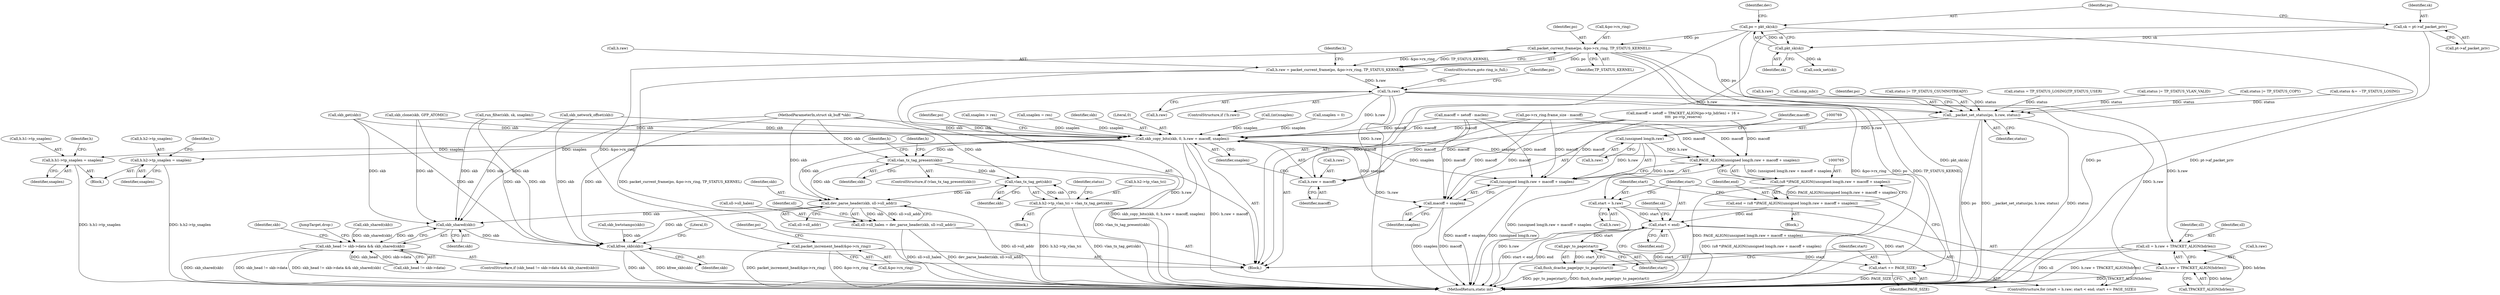 digraph "0_linux_13fcb7bd322164c67926ffe272846d4860196dc6_0@pointer" {
"1000367" [label="(Call,packet_current_frame(po, &po->rx_ring, TP_STATUS_KERNEL))"];
"1000157" [label="(Call,po = pkt_sk(sk))"];
"1000159" [label="(Call,pkt_sk(sk))"];
"1000152" [label="(Call,sk = pt->af_packet_priv)"];
"1000363" [label="(Call,h.raw = packet_current_frame(po, &po->rx_ring, TP_STATUS_KERNEL))"];
"1000375" [label="(Call,!h.raw)"];
"1000420" [label="(Call,skb_copy_bits(skb, 0, h.raw + macoff, snaplen))"];
"1000444" [label="(Call,h.h1->tp_snaplen = snaplen)"];
"1000555" [label="(Call,h.h2->tp_snaplen = snaplen)"];
"1000649" [label="(Call,vlan_tx_tag_present(skb))"];
"1000658" [label="(Call,vlan_tx_tag_get(skb))"];
"1000652" [label="(Call,h.h2->tp_vlan_tci = vlan_tx_tag_get(skb))"];
"1000701" [label="(Call,dev_parse_header(skb, sll->sll_addr))"];
"1000697" [label="(Call,sll->sll_halen = dev_parse_header(skb, sll->sll_addr))"];
"1000802" [label="(Call,skb_shared(skb))"];
"1000796" [label="(Call,skb_head != skb->data && skb_shared(skb))"];
"1000816" [label="(Call,kfree_skb(skb))"];
"1000766" [label="(Call,PAGE_ALIGN((unsigned long)h.raw + macoff + snaplen))"];
"1000764" [label="(Call,(u8 *)PAGE_ALIGN((unsigned long)h.raw + macoff + snaplen))"];
"1000762" [label="(Call,end = (u8 *)PAGE_ALIGN((unsigned long)h.raw + macoff + snaplen))"];
"1000782" [label="(Call,start < end)"];
"1000789" [label="(Call,pgv_to_page(start))"];
"1000785" [label="(Call,start += PAGE_SIZE)"];
"1000788" [label="(Call,flush_dcache_page(pgv_to_page(start)))"];
"1000767" [label="(Call,(unsigned long)h.raw + macoff + snaplen)"];
"1000773" [label="(Call,macoff + snaplen)"];
"1000423" [label="(Call,h.raw + macoff)"];
"1000689" [label="(Call,sll = h.raw + TPACKET_ALIGN(hdrlen))"];
"1000691" [label="(Call,h.raw + TPACKET_ALIGN(hdrlen))"];
"1000752" [label="(Call,__packet_set_status(po, h.raw, status))"];
"1000768" [label="(Call,(unsigned long)h.raw)"];
"1000777" [label="(Call,start = h.raw)"];
"1000380" [label="(Call,packet_increment_head(&po->rx_ring))"];
"1000561" [label="(Identifier,snaplen)"];
"1000797" [label="(Call,skb_head != skb->data)"];
"1000326" [label="(Call,skb_get(skb))"];
"1000699" [label="(Identifier,sll)"];
"1000753" [label="(Identifier,po)"];
"1000340" [label="(Call,po->rx_ring.frame_size - macoff)"];
"1000375" [label="(Call,!h.raw)"];
"1000661" [label="(Identifier,status)"];
"1000764" [label="(Call,(u8 *)PAGE_ALIGN((unsigned long)h.raw + macoff + snaplen))"];
"1000363" [label="(Call,h.raw = packet_current_frame(po, &po->rx_ring, TP_STATUS_KERNEL))"];
"1000376" [label="(Call,h.raw)"];
"1000555" [label="(Call,h.h2->tp_snaplen = snaplen)"];
"1000803" [label="(Identifier,skb)"];
"1000819" [label="(Literal,0)"];
"1000691" [label="(Call,h.raw + TPACKET_ALIGN(hdrlen))"];
"1000383" [label="(Identifier,po)"];
"1000377" [label="(Identifier,h)"];
"1000158" [label="(Identifier,po)"];
"1000815" [label="(JumpTarget,drop:)"];
"1000752" [label="(Call,__packet_set_status(po, h.raw, status))"];
"1000789" [label="(Call,pgv_to_page(start))"];
"1000792" [label="(Identifier,sk)"];
"1000444" [label="(Call,h.h1->tp_snaplen = snaplen)"];
"1000154" [label="(Call,pt->af_packet_priv)"];
"1000702" [label="(Identifier,skb)"];
"1000658" [label="(Call,vlan_tx_tag_get(skb))"];
"1000314" [label="(Call,skb_shared(skb))"];
"1000153" [label="(Identifier,sk)"];
"1000703" [label="(Call,sll->sll_addr)"];
"1000433" [label="(Block,)"];
"1000785" [label="(Call,start += PAGE_SIZE)"];
"1000206" [label="(Call,status |= TP_STATUS_CSUMNOTREADY)"];
"1000776" [label="(ControlStructure,for (start = h.raw; start < end; start += PAGE_SIZE))"];
"1000650" [label="(Identifier,skb)"];
"1000102" [label="(MethodParameterIn,struct sk_buff *skb)"];
"1000454" [label="(Identifier,h)"];
"1000757" [label="(Identifier,status)"];
"1000787" [label="(Identifier,PAGE_SIZE)"];
"1000421" [label="(Identifier,skb)"];
"1000770" [label="(Call,h.raw)"];
"1000565" [label="(Identifier,h)"];
"1000816" [label="(Call,kfree_skb(skb))"];
"1000766" [label="(Call,PAGE_ALIGN((unsigned long)h.raw + macoff + snaplen))"];
"1000319" [label="(Call,skb_clone(skb, GFP_ATOMIC))"];
"1000422" [label="(Literal,0)"];
"1000788" [label="(Call,flush_dcache_page(pgv_to_page(start)))"];
"1000708" [label="(Identifier,sll)"];
"1000774" [label="(Identifier,macoff)"];
"1000428" [label="(Identifier,snaplen)"];
"1000216" [label="(Call,run_filter(skb, sk, snaplen))"];
"1000159" [label="(Call,pkt_sk(sk))"];
"1000349" [label="(Call,(int)snaplen)"];
"1000450" [label="(Identifier,snaplen)"];
"1000165" [label="(Identifier,dev)"];
"1000238" [label="(Call,macoff = netoff = TPACKET_ALIGN(po->tp_hdrlen) + 16 +\n\t\t\t\t  po->tp_reserve)"];
"1000353" [label="(Call,snaplen = 0)"];
"1000697" [label="(Call,sll->sll_halen = dev_parse_header(skb, sll->sll_addr))"];
"1000160" [label="(Identifier,sk)"];
"1000143" [label="(Call,skb_hwtstamps(skb))"];
"1000373" [label="(Identifier,TP_STATUS_KERNEL)"];
"1000126" [label="(Call,status = TP_STATUS_LOSING|TP_STATUS_USER)"];
"1000659" [label="(Identifier,skb)"];
"1000695" [label="(Call,TPACKET_ALIGN(hdrlen))"];
"1000807" [label="(Identifier,skb)"];
"1000767" [label="(Call,(unsigned long)h.raw + macoff + snaplen)"];
"1000763" [label="(Identifier,end)"];
"1000778" [label="(Identifier,start)"];
"1000368" [label="(Identifier,po)"];
"1000690" [label="(Identifier,sll)"];
"1000777" [label="(Call,start = h.raw)"];
"1000106" [label="(Block,)"];
"1000166" [label="(Call,sock_net(sk))"];
"1000692" [label="(Call,h.raw)"];
"1000380" [label="(Call,packet_increment_head(&po->rx_ring))"];
"1000840" [label="(MethodReturn,static int)"];
"1000379" [label="(ControlStructure,goto ring_is_full;)"];
"1000431" [label="(Identifier,po)"];
"1000276" [label="(Call,macoff = netoff - maclen)"];
"1000701" [label="(Call,dev_parse_header(skb, sll->sll_addr))"];
"1000257" [label="(Call,skb_network_offset(skb))"];
"1000779" [label="(Call,h.raw)"];
"1000660" [label="(Call,status |= TP_STATUS_VLAN_VALID)"];
"1000364" [label="(Call,h.raw)"];
"1000423" [label="(Call,h.raw + macoff)"];
"1000689" [label="(Call,sll = h.raw + TPACKET_ALIGN(hdrlen))"];
"1000783" [label="(Identifier,start)"];
"1000768" [label="(Call,(unsigned long)h.raw)"];
"1000762" [label="(Call,end = (u8 *)PAGE_ALIGN((unsigned long)h.raw + macoff + snaplen))"];
"1000420" [label="(Call,skb_copy_bits(skb, 0, h.raw + macoff, snaplen))"];
"1000773" [label="(Call,macoff + snaplen)"];
"1000556" [label="(Call,h.h2->tp_snaplen)"];
"1000648" [label="(ControlStructure,if (vlan_tx_tag_present(skb)))"];
"1000786" [label="(Identifier,start)"];
"1000394" [label="(Call,status |= TP_STATUS_COPY)"];
"1000796" [label="(Call,skb_head != skb->data && skb_shared(skb))"];
"1000652" [label="(Call,h.h2->tp_vlan_tci = vlan_tx_tag_get(skb))"];
"1000655" [label="(Identifier,h)"];
"1000410" [label="(Call,status &= ~TP_STATUS_LOSING)"];
"1000775" [label="(Identifier,snaplen)"];
"1000157" [label="(Call,po = pkt_sk(sk))"];
"1000225" [label="(Call,snaplen > res)"];
"1000369" [label="(Call,&po->rx_ring)"];
"1000649" [label="(Call,vlan_tx_tag_present(skb))"];
"1000784" [label="(Identifier,end)"];
"1000651" [label="(Block,)"];
"1000668" [label="(Identifier,h)"];
"1000759" [label="(Block,)"];
"1000790" [label="(Identifier,start)"];
"1000424" [label="(Call,h.raw)"];
"1000427" [label="(Identifier,macoff)"];
"1000754" [label="(Call,h.raw)"];
"1000802" [label="(Call,skb_shared(skb))"];
"1000388" [label="(Identifier,po)"];
"1000152" [label="(Call,sk = pt->af_packet_priv)"];
"1000367" [label="(Call,packet_current_frame(po, &po->rx_ring, TP_STATUS_KERNEL))"];
"1000698" [label="(Call,sll->sll_halen)"];
"1000817" [label="(Identifier,skb)"];
"1000228" [label="(Call,snaplen = res)"];
"1000445" [label="(Call,h.h1->tp_snaplen)"];
"1000381" [label="(Call,&po->rx_ring)"];
"1000795" [label="(ControlStructure,if (skb_head != skb->data && skb_shared(skb)))"];
"1000782" [label="(Call,start < end)"];
"1000653" [label="(Call,h.h2->tp_vlan_tci)"];
"1000758" [label="(Call,smp_mb())"];
"1000374" [label="(ControlStructure,if (!h.raw))"];
"1000367" -> "1000363"  [label="AST: "];
"1000367" -> "1000373"  [label="CFG: "];
"1000368" -> "1000367"  [label="AST: "];
"1000369" -> "1000367"  [label="AST: "];
"1000373" -> "1000367"  [label="AST: "];
"1000363" -> "1000367"  [label="CFG: "];
"1000367" -> "1000840"  [label="DDG: &po->rx_ring"];
"1000367" -> "1000840"  [label="DDG: po"];
"1000367" -> "1000840"  [label="DDG: TP_STATUS_KERNEL"];
"1000367" -> "1000363"  [label="DDG: po"];
"1000367" -> "1000363"  [label="DDG: &po->rx_ring"];
"1000367" -> "1000363"  [label="DDG: TP_STATUS_KERNEL"];
"1000157" -> "1000367"  [label="DDG: po"];
"1000367" -> "1000380"  [label="DDG: &po->rx_ring"];
"1000367" -> "1000752"  [label="DDG: po"];
"1000157" -> "1000106"  [label="AST: "];
"1000157" -> "1000159"  [label="CFG: "];
"1000158" -> "1000157"  [label="AST: "];
"1000159" -> "1000157"  [label="AST: "];
"1000165" -> "1000157"  [label="CFG: "];
"1000157" -> "1000840"  [label="DDG: pkt_sk(sk)"];
"1000157" -> "1000840"  [label="DDG: po"];
"1000159" -> "1000157"  [label="DDG: sk"];
"1000159" -> "1000160"  [label="CFG: "];
"1000160" -> "1000159"  [label="AST: "];
"1000152" -> "1000159"  [label="DDG: sk"];
"1000159" -> "1000166"  [label="DDG: sk"];
"1000152" -> "1000106"  [label="AST: "];
"1000152" -> "1000154"  [label="CFG: "];
"1000153" -> "1000152"  [label="AST: "];
"1000154" -> "1000152"  [label="AST: "];
"1000158" -> "1000152"  [label="CFG: "];
"1000152" -> "1000840"  [label="DDG: pt->af_packet_priv"];
"1000363" -> "1000106"  [label="AST: "];
"1000364" -> "1000363"  [label="AST: "];
"1000377" -> "1000363"  [label="CFG: "];
"1000363" -> "1000840"  [label="DDG: packet_current_frame(po, &po->rx_ring, TP_STATUS_KERNEL)"];
"1000363" -> "1000375"  [label="DDG: h.raw"];
"1000375" -> "1000374"  [label="AST: "];
"1000375" -> "1000376"  [label="CFG: "];
"1000376" -> "1000375"  [label="AST: "];
"1000379" -> "1000375"  [label="CFG: "];
"1000383" -> "1000375"  [label="CFG: "];
"1000375" -> "1000840"  [label="DDG: h.raw"];
"1000375" -> "1000840"  [label="DDG: !h.raw"];
"1000375" -> "1000420"  [label="DDG: h.raw"];
"1000375" -> "1000423"  [label="DDG: h.raw"];
"1000375" -> "1000689"  [label="DDG: h.raw"];
"1000375" -> "1000691"  [label="DDG: h.raw"];
"1000375" -> "1000752"  [label="DDG: h.raw"];
"1000420" -> "1000106"  [label="AST: "];
"1000420" -> "1000428"  [label="CFG: "];
"1000421" -> "1000420"  [label="AST: "];
"1000422" -> "1000420"  [label="AST: "];
"1000423" -> "1000420"  [label="AST: "];
"1000428" -> "1000420"  [label="AST: "];
"1000431" -> "1000420"  [label="CFG: "];
"1000420" -> "1000840"  [label="DDG: skb_copy_bits(skb, 0, h.raw + macoff, snaplen)"];
"1000420" -> "1000840"  [label="DDG: h.raw + macoff"];
"1000216" -> "1000420"  [label="DDG: skb"];
"1000257" -> "1000420"  [label="DDG: skb"];
"1000326" -> "1000420"  [label="DDG: skb"];
"1000319" -> "1000420"  [label="DDG: skb"];
"1000102" -> "1000420"  [label="DDG: skb"];
"1000340" -> "1000420"  [label="DDG: macoff"];
"1000238" -> "1000420"  [label="DDG: macoff"];
"1000276" -> "1000420"  [label="DDG: macoff"];
"1000349" -> "1000420"  [label="DDG: snaplen"];
"1000353" -> "1000420"  [label="DDG: snaplen"];
"1000225" -> "1000420"  [label="DDG: snaplen"];
"1000228" -> "1000420"  [label="DDG: snaplen"];
"1000420" -> "1000444"  [label="DDG: snaplen"];
"1000420" -> "1000555"  [label="DDG: snaplen"];
"1000420" -> "1000649"  [label="DDG: skb"];
"1000420" -> "1000701"  [label="DDG: skb"];
"1000420" -> "1000766"  [label="DDG: snaplen"];
"1000420" -> "1000767"  [label="DDG: snaplen"];
"1000420" -> "1000773"  [label="DDG: snaplen"];
"1000444" -> "1000433"  [label="AST: "];
"1000444" -> "1000450"  [label="CFG: "];
"1000445" -> "1000444"  [label="AST: "];
"1000450" -> "1000444"  [label="AST: "];
"1000454" -> "1000444"  [label="CFG: "];
"1000444" -> "1000840"  [label="DDG: h.h1->tp_snaplen"];
"1000555" -> "1000433"  [label="AST: "];
"1000555" -> "1000561"  [label="CFG: "];
"1000556" -> "1000555"  [label="AST: "];
"1000561" -> "1000555"  [label="AST: "];
"1000565" -> "1000555"  [label="CFG: "];
"1000555" -> "1000840"  [label="DDG: h.h2->tp_snaplen"];
"1000649" -> "1000648"  [label="AST: "];
"1000649" -> "1000650"  [label="CFG: "];
"1000650" -> "1000649"  [label="AST: "];
"1000655" -> "1000649"  [label="CFG: "];
"1000668" -> "1000649"  [label="CFG: "];
"1000649" -> "1000840"  [label="DDG: vlan_tx_tag_present(skb)"];
"1000102" -> "1000649"  [label="DDG: skb"];
"1000649" -> "1000658"  [label="DDG: skb"];
"1000649" -> "1000701"  [label="DDG: skb"];
"1000658" -> "1000652"  [label="AST: "];
"1000658" -> "1000659"  [label="CFG: "];
"1000659" -> "1000658"  [label="AST: "];
"1000652" -> "1000658"  [label="CFG: "];
"1000658" -> "1000652"  [label="DDG: skb"];
"1000102" -> "1000658"  [label="DDG: skb"];
"1000658" -> "1000701"  [label="DDG: skb"];
"1000652" -> "1000651"  [label="AST: "];
"1000653" -> "1000652"  [label="AST: "];
"1000661" -> "1000652"  [label="CFG: "];
"1000652" -> "1000840"  [label="DDG: h.h2->tp_vlan_tci"];
"1000652" -> "1000840"  [label="DDG: vlan_tx_tag_get(skb)"];
"1000701" -> "1000697"  [label="AST: "];
"1000701" -> "1000703"  [label="CFG: "];
"1000702" -> "1000701"  [label="AST: "];
"1000703" -> "1000701"  [label="AST: "];
"1000697" -> "1000701"  [label="CFG: "];
"1000701" -> "1000840"  [label="DDG: sll->sll_addr"];
"1000701" -> "1000697"  [label="DDG: skb"];
"1000701" -> "1000697"  [label="DDG: sll->sll_addr"];
"1000102" -> "1000701"  [label="DDG: skb"];
"1000701" -> "1000802"  [label="DDG: skb"];
"1000701" -> "1000816"  [label="DDG: skb"];
"1000697" -> "1000106"  [label="AST: "];
"1000698" -> "1000697"  [label="AST: "];
"1000708" -> "1000697"  [label="CFG: "];
"1000697" -> "1000840"  [label="DDG: dev_parse_header(skb, sll->sll_addr)"];
"1000697" -> "1000840"  [label="DDG: sll->sll_halen"];
"1000802" -> "1000796"  [label="AST: "];
"1000802" -> "1000803"  [label="CFG: "];
"1000803" -> "1000802"  [label="AST: "];
"1000796" -> "1000802"  [label="CFG: "];
"1000802" -> "1000796"  [label="DDG: skb"];
"1000216" -> "1000802"  [label="DDG: skb"];
"1000257" -> "1000802"  [label="DDG: skb"];
"1000326" -> "1000802"  [label="DDG: skb"];
"1000319" -> "1000802"  [label="DDG: skb"];
"1000102" -> "1000802"  [label="DDG: skb"];
"1000802" -> "1000816"  [label="DDG: skb"];
"1000796" -> "1000795"  [label="AST: "];
"1000796" -> "1000797"  [label="CFG: "];
"1000797" -> "1000796"  [label="AST: "];
"1000807" -> "1000796"  [label="CFG: "];
"1000815" -> "1000796"  [label="CFG: "];
"1000796" -> "1000840"  [label="DDG: skb_head != skb->data && skb_shared(skb)"];
"1000796" -> "1000840"  [label="DDG: skb_shared(skb)"];
"1000796" -> "1000840"  [label="DDG: skb_head != skb->data"];
"1000797" -> "1000796"  [label="DDG: skb_head"];
"1000797" -> "1000796"  [label="DDG: skb->data"];
"1000314" -> "1000796"  [label="DDG: skb_shared(skb)"];
"1000816" -> "1000106"  [label="AST: "];
"1000816" -> "1000817"  [label="CFG: "];
"1000817" -> "1000816"  [label="AST: "];
"1000819" -> "1000816"  [label="CFG: "];
"1000816" -> "1000840"  [label="DDG: kfree_skb(skb)"];
"1000816" -> "1000840"  [label="DDG: skb"];
"1000216" -> "1000816"  [label="DDG: skb"];
"1000143" -> "1000816"  [label="DDG: skb"];
"1000257" -> "1000816"  [label="DDG: skb"];
"1000326" -> "1000816"  [label="DDG: skb"];
"1000319" -> "1000816"  [label="DDG: skb"];
"1000102" -> "1000816"  [label="DDG: skb"];
"1000766" -> "1000764"  [label="AST: "];
"1000766" -> "1000767"  [label="CFG: "];
"1000767" -> "1000766"  [label="AST: "];
"1000764" -> "1000766"  [label="CFG: "];
"1000766" -> "1000840"  [label="DDG: (unsigned long)h.raw + macoff + snaplen"];
"1000766" -> "1000764"  [label="DDG: (unsigned long)h.raw + macoff + snaplen"];
"1000768" -> "1000766"  [label="DDG: h.raw"];
"1000340" -> "1000766"  [label="DDG: macoff"];
"1000238" -> "1000766"  [label="DDG: macoff"];
"1000276" -> "1000766"  [label="DDG: macoff"];
"1000764" -> "1000762"  [label="AST: "];
"1000765" -> "1000764"  [label="AST: "];
"1000762" -> "1000764"  [label="CFG: "];
"1000764" -> "1000840"  [label="DDG: PAGE_ALIGN((unsigned long)h.raw + macoff + snaplen)"];
"1000764" -> "1000762"  [label="DDG: PAGE_ALIGN((unsigned long)h.raw + macoff + snaplen)"];
"1000762" -> "1000759"  [label="AST: "];
"1000763" -> "1000762"  [label="AST: "];
"1000778" -> "1000762"  [label="CFG: "];
"1000762" -> "1000840"  [label="DDG: (u8 *)PAGE_ALIGN((unsigned long)h.raw + macoff + snaplen)"];
"1000762" -> "1000782"  [label="DDG: end"];
"1000782" -> "1000776"  [label="AST: "];
"1000782" -> "1000784"  [label="CFG: "];
"1000783" -> "1000782"  [label="AST: "];
"1000784" -> "1000782"  [label="AST: "];
"1000790" -> "1000782"  [label="CFG: "];
"1000792" -> "1000782"  [label="CFG: "];
"1000782" -> "1000840"  [label="DDG: start"];
"1000782" -> "1000840"  [label="DDG: start < end"];
"1000782" -> "1000840"  [label="DDG: end"];
"1000785" -> "1000782"  [label="DDG: start"];
"1000777" -> "1000782"  [label="DDG: start"];
"1000782" -> "1000789"  [label="DDG: start"];
"1000789" -> "1000788"  [label="AST: "];
"1000789" -> "1000790"  [label="CFG: "];
"1000790" -> "1000789"  [label="AST: "];
"1000788" -> "1000789"  [label="CFG: "];
"1000789" -> "1000785"  [label="DDG: start"];
"1000789" -> "1000788"  [label="DDG: start"];
"1000785" -> "1000776"  [label="AST: "];
"1000785" -> "1000787"  [label="CFG: "];
"1000786" -> "1000785"  [label="AST: "];
"1000787" -> "1000785"  [label="AST: "];
"1000783" -> "1000785"  [label="CFG: "];
"1000785" -> "1000840"  [label="DDG: PAGE_SIZE"];
"1000788" -> "1000776"  [label="AST: "];
"1000786" -> "1000788"  [label="CFG: "];
"1000788" -> "1000840"  [label="DDG: pgv_to_page(start)"];
"1000788" -> "1000840"  [label="DDG: flush_dcache_page(pgv_to_page(start))"];
"1000767" -> "1000773"  [label="CFG: "];
"1000768" -> "1000767"  [label="AST: "];
"1000773" -> "1000767"  [label="AST: "];
"1000767" -> "1000840"  [label="DDG: macoff + snaplen"];
"1000767" -> "1000840"  [label="DDG: (unsigned long)h.raw"];
"1000768" -> "1000767"  [label="DDG: h.raw"];
"1000340" -> "1000767"  [label="DDG: macoff"];
"1000238" -> "1000767"  [label="DDG: macoff"];
"1000276" -> "1000767"  [label="DDG: macoff"];
"1000773" -> "1000775"  [label="CFG: "];
"1000774" -> "1000773"  [label="AST: "];
"1000775" -> "1000773"  [label="AST: "];
"1000773" -> "1000840"  [label="DDG: macoff"];
"1000773" -> "1000840"  [label="DDG: snaplen"];
"1000340" -> "1000773"  [label="DDG: macoff"];
"1000238" -> "1000773"  [label="DDG: macoff"];
"1000276" -> "1000773"  [label="DDG: macoff"];
"1000423" -> "1000427"  [label="CFG: "];
"1000424" -> "1000423"  [label="AST: "];
"1000427" -> "1000423"  [label="AST: "];
"1000428" -> "1000423"  [label="CFG: "];
"1000340" -> "1000423"  [label="DDG: macoff"];
"1000238" -> "1000423"  [label="DDG: macoff"];
"1000276" -> "1000423"  [label="DDG: macoff"];
"1000689" -> "1000106"  [label="AST: "];
"1000689" -> "1000691"  [label="CFG: "];
"1000690" -> "1000689"  [label="AST: "];
"1000691" -> "1000689"  [label="AST: "];
"1000699" -> "1000689"  [label="CFG: "];
"1000689" -> "1000840"  [label="DDG: sll"];
"1000689" -> "1000840"  [label="DDG: h.raw + TPACKET_ALIGN(hdrlen)"];
"1000695" -> "1000689"  [label="DDG: hdrlen"];
"1000691" -> "1000695"  [label="CFG: "];
"1000692" -> "1000691"  [label="AST: "];
"1000695" -> "1000691"  [label="AST: "];
"1000691" -> "1000840"  [label="DDG: TPACKET_ALIGN(hdrlen)"];
"1000695" -> "1000691"  [label="DDG: hdrlen"];
"1000752" -> "1000106"  [label="AST: "];
"1000752" -> "1000757"  [label="CFG: "];
"1000753" -> "1000752"  [label="AST: "];
"1000754" -> "1000752"  [label="AST: "];
"1000757" -> "1000752"  [label="AST: "];
"1000758" -> "1000752"  [label="CFG: "];
"1000752" -> "1000840"  [label="DDG: status"];
"1000752" -> "1000840"  [label="DDG: po"];
"1000752" -> "1000840"  [label="DDG: __packet_set_status(po, h.raw, status)"];
"1000410" -> "1000752"  [label="DDG: status"];
"1000660" -> "1000752"  [label="DDG: status"];
"1000394" -> "1000752"  [label="DDG: status"];
"1000206" -> "1000752"  [label="DDG: status"];
"1000126" -> "1000752"  [label="DDG: status"];
"1000752" -> "1000768"  [label="DDG: h.raw"];
"1000768" -> "1000770"  [label="CFG: "];
"1000769" -> "1000768"  [label="AST: "];
"1000770" -> "1000768"  [label="AST: "];
"1000774" -> "1000768"  [label="CFG: "];
"1000768" -> "1000777"  [label="DDG: h.raw"];
"1000777" -> "1000776"  [label="AST: "];
"1000777" -> "1000779"  [label="CFG: "];
"1000778" -> "1000777"  [label="AST: "];
"1000779" -> "1000777"  [label="AST: "];
"1000783" -> "1000777"  [label="CFG: "];
"1000777" -> "1000840"  [label="DDG: h.raw"];
"1000380" -> "1000106"  [label="AST: "];
"1000380" -> "1000381"  [label="CFG: "];
"1000381" -> "1000380"  [label="AST: "];
"1000388" -> "1000380"  [label="CFG: "];
"1000380" -> "1000840"  [label="DDG: packet_increment_head(&po->rx_ring)"];
"1000380" -> "1000840"  [label="DDG: &po->rx_ring"];
}
